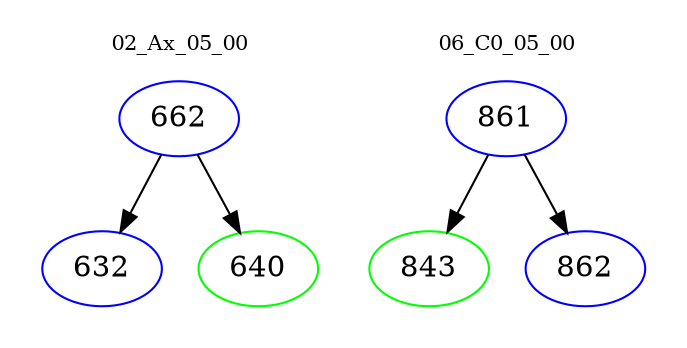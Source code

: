 digraph{
subgraph cluster_0 {
color = white
label = "02_Ax_05_00";
fontsize=10;
T0_662 [label="662", color="blue"]
T0_662 -> T0_632 [color="black"]
T0_632 [label="632", color="blue"]
T0_662 -> T0_640 [color="black"]
T0_640 [label="640", color="green"]
}
subgraph cluster_1 {
color = white
label = "06_C0_05_00";
fontsize=10;
T1_861 [label="861", color="blue"]
T1_861 -> T1_843 [color="black"]
T1_843 [label="843", color="green"]
T1_861 -> T1_862 [color="black"]
T1_862 [label="862", color="blue"]
}
}
